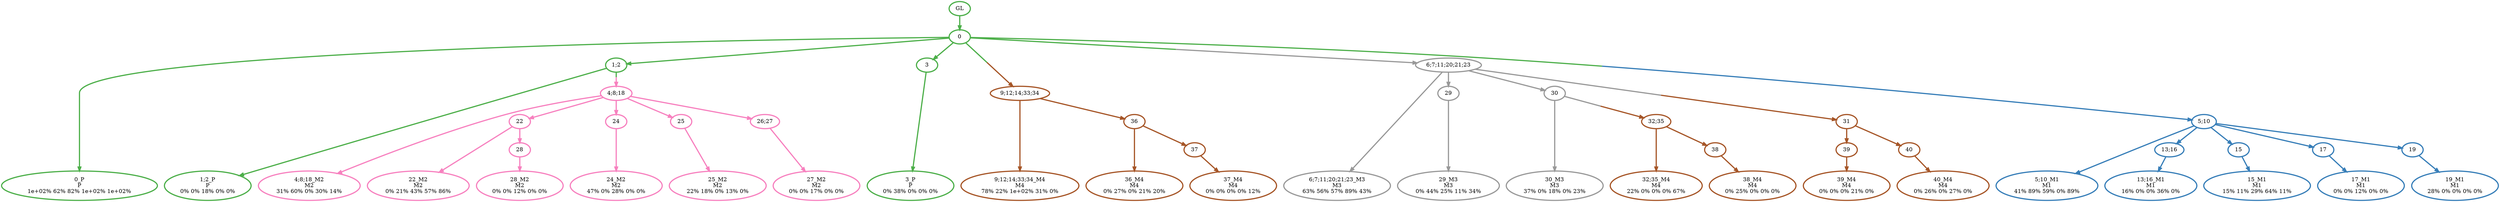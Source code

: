digraph T {
	{
		rank=same
		47 [penwidth=3,colorscheme=set19,color=3,label="0_P\nP\n1e+02% 62% 82% 1e+02% 1e+02%"]
		45 [penwidth=3,colorscheme=set19,color=3,label="1;2_P\nP\n0% 0% 18% 0% 0%"]
		43 [penwidth=3,colorscheme=set19,color=3,label="3_P\nP\n0% 38% 0% 0% 0%"]
		42 [penwidth=3,colorscheme=set19,color=2,label="5;10_M1\nM1\n41% 89% 59% 0% 89%"]
		40 [penwidth=3,colorscheme=set19,color=2,label="13;16_M1\nM1\n16% 0% 0% 36% 0%"]
		38 [penwidth=3,colorscheme=set19,color=2,label="15_M1\nM1\n15% 11% 29% 64% 11%"]
		36 [penwidth=3,colorscheme=set19,color=2,label="17_M1\nM1\n0% 0% 12% 0% 0%"]
		34 [penwidth=3,colorscheme=set19,color=2,label="19_M1\nM1\n28% 0% 0% 0% 0%"]
		33 [penwidth=3,colorscheme=set19,color=8,label="4;8;18_M2\nM2\n31% 60% 0% 30% 14%"]
		31 [penwidth=3,colorscheme=set19,color=8,label="22_M2\nM2\n0% 21% 43% 57% 86%"]
		29 [penwidth=3,colorscheme=set19,color=8,label="28_M2\nM2\n0% 0% 12% 0% 0%"]
		27 [penwidth=3,colorscheme=set19,color=8,label="24_M2\nM2\n47% 0% 28% 0% 0%"]
		25 [penwidth=3,colorscheme=set19,color=8,label="25_M2\nM2\n22% 18% 0% 13% 0%"]
		23 [penwidth=3,colorscheme=set19,color=8,label="27_M2\nM2\n0% 0% 17% 0% 0%"]
		22 [penwidth=3,colorscheme=set19,color=9,label="6;7;11;20;21;23_M3\nM3\n63% 56% 57% 89% 43%"]
		20 [penwidth=3,colorscheme=set19,color=9,label="29_M3\nM3\n0% 44% 25% 11% 34%"]
		18 [penwidth=3,colorscheme=set19,color=9,label="30_M3\nM3\n37% 0% 18% 0% 23%"]
		17 [penwidth=3,colorscheme=set19,color=7,label="32;35_M4\nM4\n22% 0% 0% 0% 67%"]
		15 [penwidth=3,colorscheme=set19,color=7,label="38_M4\nM4\n0% 25% 0% 0% 0%"]
		13 [penwidth=3,colorscheme=set19,color=7,label="39_M4\nM4\n0% 0% 0% 21% 0%"]
		11 [penwidth=3,colorscheme=set19,color=7,label="40_M4\nM4\n0% 26% 0% 27% 0%"]
		10 [penwidth=3,colorscheme=set19,color=7,label="9;12;14;33;34_M4\nM4\n78% 22% 1e+02% 31% 0%"]
		8 [penwidth=3,colorscheme=set19,color=7,label="36_M4\nM4\n0% 27% 0% 21% 20%"]
		6 [penwidth=3,colorscheme=set19,color=7,label="37_M4\nM4\n0% 0% 0% 0% 12%"]
	}
	49 [penwidth=3,colorscheme=set19,color=3,label="GL"]
	48 [penwidth=3,colorscheme=set19,color=3,label="0"]
	46 [penwidth=3,colorscheme=set19,color=3,label="1;2"]
	44 [penwidth=3,colorscheme=set19,color=3,label="3"]
	41 [penwidth=3,colorscheme=set19,color=2,label="13;16"]
	39 [penwidth=3,colorscheme=set19,color=2,label="15"]
	37 [penwidth=3,colorscheme=set19,color=2,label="17"]
	35 [penwidth=3,colorscheme=set19,color=2,label="19"]
	32 [penwidth=3,colorscheme=set19,color=8,label="22"]
	30 [penwidth=3,colorscheme=set19,color=8,label="28"]
	28 [penwidth=3,colorscheme=set19,color=8,label="24"]
	26 [penwidth=3,colorscheme=set19,color=8,label="25"]
	24 [penwidth=3,colorscheme=set19,color=8,label="26;27"]
	21 [penwidth=3,colorscheme=set19,color=9,label="29"]
	19 [penwidth=3,colorscheme=set19,color=9,label="30"]
	16 [penwidth=3,colorscheme=set19,color=7,label="38"]
	14 [penwidth=3,colorscheme=set19,color=7,label="39"]
	12 [penwidth=3,colorscheme=set19,color=7,label="40"]
	9 [penwidth=3,colorscheme=set19,color=7,label="36"]
	7 [penwidth=3,colorscheme=set19,color=7,label="37"]
	5 [penwidth=3,colorscheme=set19,color=7,label="32;35"]
	4 [penwidth=3,colorscheme=set19,color=7,label="31"]
	3 [penwidth=3,colorscheme=set19,color=7,label="9;12;14;33;34"]
	2 [penwidth=3,colorscheme=set19,color=9,label="6;7;11;20;21;23"]
	1 [penwidth=3,colorscheme=set19,color=8,label="4;8;18"]
	0 [penwidth=3,colorscheme=set19,color=2,label="5;10"]
	49 -> 48 [penwidth=3,colorscheme=set19,color=3]
	48 -> 47 [penwidth=3,colorscheme=set19,color=3]
	48 -> 46 [penwidth=3,colorscheme=set19,color=3]
	48 -> 44 [penwidth=3,colorscheme=set19,color=3]
	48 -> 3 [penwidth=3,colorscheme=set19,color="3;0.5:7"]
	48 -> 2 [penwidth=3,colorscheme=set19,color="3;0.5:9"]
	48 -> 0 [penwidth=3,colorscheme=set19,color="3;0.5:2"]
	46 -> 45 [penwidth=3,colorscheme=set19,color=3]
	46 -> 1 [penwidth=3,colorscheme=set19,color="3;0.5:8"]
	44 -> 43 [penwidth=3,colorscheme=set19,color=3]
	41 -> 40 [penwidth=3,colorscheme=set19,color=2]
	39 -> 38 [penwidth=3,colorscheme=set19,color=2]
	37 -> 36 [penwidth=3,colorscheme=set19,color=2]
	35 -> 34 [penwidth=3,colorscheme=set19,color=2]
	32 -> 31 [penwidth=3,colorscheme=set19,color=8]
	32 -> 30 [penwidth=3,colorscheme=set19,color=8]
	30 -> 29 [penwidth=3,colorscheme=set19,color=8]
	28 -> 27 [penwidth=3,colorscheme=set19,color=8]
	26 -> 25 [penwidth=3,colorscheme=set19,color=8]
	24 -> 23 [penwidth=3,colorscheme=set19,color=8]
	21 -> 20 [penwidth=3,colorscheme=set19,color=9]
	19 -> 18 [penwidth=3,colorscheme=set19,color=9]
	19 -> 5 [penwidth=3,colorscheme=set19,color="9;0.5:7"]
	16 -> 15 [penwidth=3,colorscheme=set19,color=7]
	14 -> 13 [penwidth=3,colorscheme=set19,color=7]
	12 -> 11 [penwidth=3,colorscheme=set19,color=7]
	9 -> 8 [penwidth=3,colorscheme=set19,color=7]
	9 -> 7 [penwidth=3,colorscheme=set19,color=7]
	7 -> 6 [penwidth=3,colorscheme=set19,color=7]
	5 -> 17 [penwidth=3,colorscheme=set19,color=7]
	5 -> 16 [penwidth=3,colorscheme=set19,color=7]
	4 -> 14 [penwidth=3,colorscheme=set19,color=7]
	4 -> 12 [penwidth=3,colorscheme=set19,color=7]
	3 -> 10 [penwidth=3,colorscheme=set19,color=7]
	3 -> 9 [penwidth=3,colorscheme=set19,color=7]
	2 -> 22 [penwidth=3,colorscheme=set19,color=9]
	2 -> 21 [penwidth=3,colorscheme=set19,color=9]
	2 -> 19 [penwidth=3,colorscheme=set19,color=9]
	2 -> 4 [penwidth=3,colorscheme=set19,color="9;0.5:7"]
	1 -> 33 [penwidth=3,colorscheme=set19,color=8]
	1 -> 32 [penwidth=3,colorscheme=set19,color=8]
	1 -> 28 [penwidth=3,colorscheme=set19,color=8]
	1 -> 26 [penwidth=3,colorscheme=set19,color=8]
	1 -> 24 [penwidth=3,colorscheme=set19,color=8]
	0 -> 42 [penwidth=3,colorscheme=set19,color=2]
	0 -> 41 [penwidth=3,colorscheme=set19,color=2]
	0 -> 39 [penwidth=3,colorscheme=set19,color=2]
	0 -> 37 [penwidth=3,colorscheme=set19,color=2]
	0 -> 35 [penwidth=3,colorscheme=set19,color=2]
}
